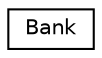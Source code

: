 digraph "Graphical Class Hierarchy"
{
 // LATEX_PDF_SIZE
  edge [fontname="Helvetica",fontsize="10",labelfontname="Helvetica",labelfontsize="10"];
  node [fontname="Helvetica",fontsize="10",shape=record];
  rankdir="LR";
  Node0 [label="Bank",height=0.2,width=0.4,color="black", fillcolor="white", style="filled",URL="$class_bank.html",tooltip="classe representant la banque et permet de gérer les caissiers et les clients"];
}
